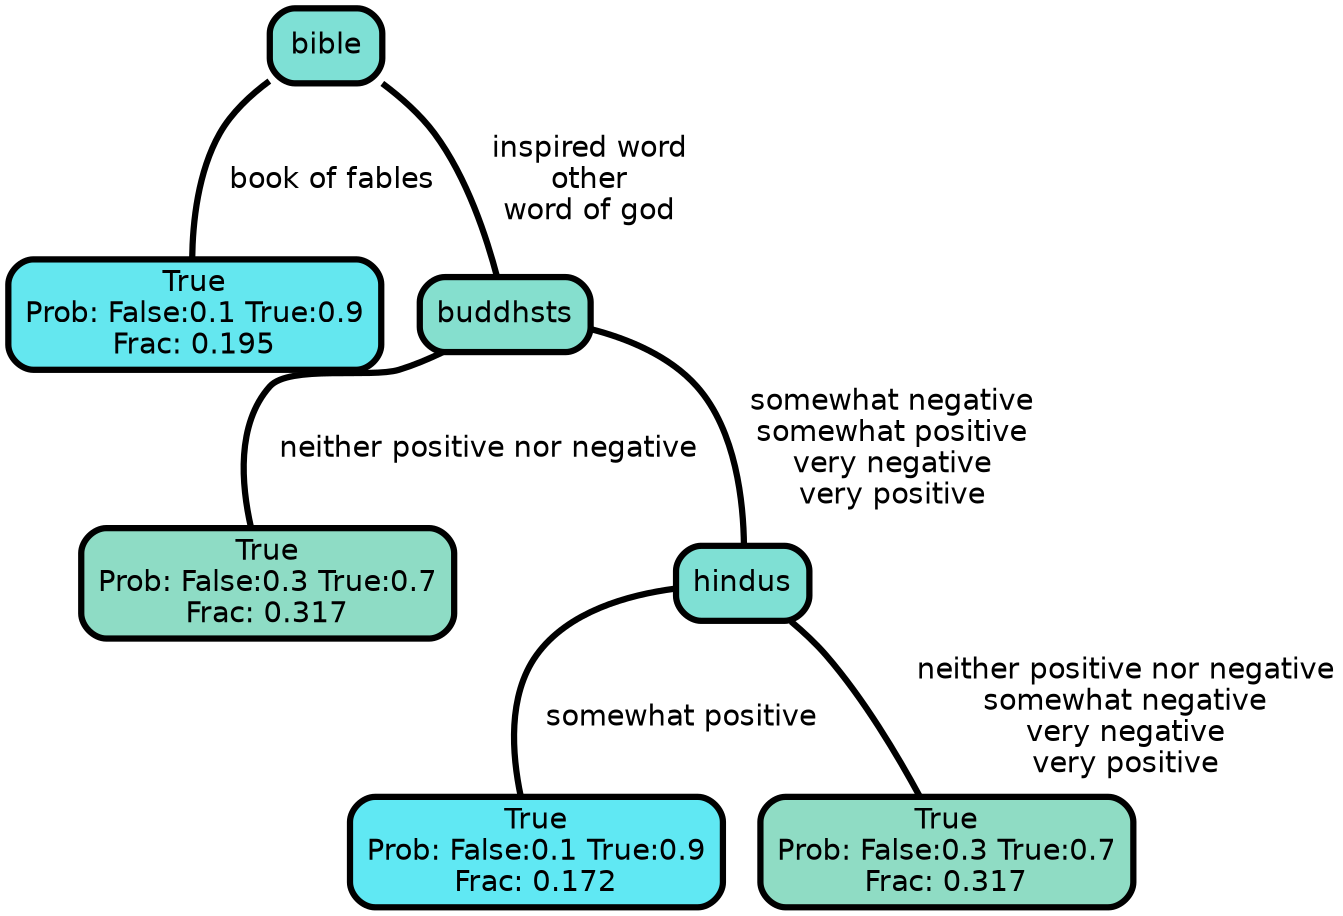 graph Tree {
node [shape=box, style="filled, rounded",color="black",penwidth="3",fontcolor="black",                 fontname=helvetica] ;
graph [ranksep="0 equally", splines=straight,                 bgcolor=transparent, dpi=200] ;
edge [fontname=helvetica, color=black] ;
0 [label="True
Prob: False:0.1 True:0.9
Frac: 0.195", fillcolor="#64e7ef"] ;
1 [label="bible", fillcolor="#7ee0d5"] ;
2 [label="True
Prob: False:0.3 True:0.7
Frac: 0.317", fillcolor="#8edcc5"] ;
3 [label="buddhsts", fillcolor="#85dfce"] ;
4 [label="True
Prob: False:0.1 True:0.9
Frac: 0.172", fillcolor="#60e8f3"] ;
5 [label="hindus", fillcolor="#7fe0d4"] ;
6 [label="True
Prob: False:0.3 True:0.7
Frac: 0.317", fillcolor="#8fdcc4"] ;
1 -- 0 [label=" book of fables",penwidth=3] ;
1 -- 3 [label=" inspired word\n other\n word of god",penwidth=3] ;
3 -- 2 [label=" neither positive nor negative",penwidth=3] ;
3 -- 5 [label=" somewhat negative\n somewhat positive\n very negative\n very positive",penwidth=3] ;
5 -- 4 [label=" somewhat positive",penwidth=3] ;
5 -- 6 [label=" neither positive nor negative\n somewhat negative\n very negative\n very positive",penwidth=3] ;
{rank = same;}}